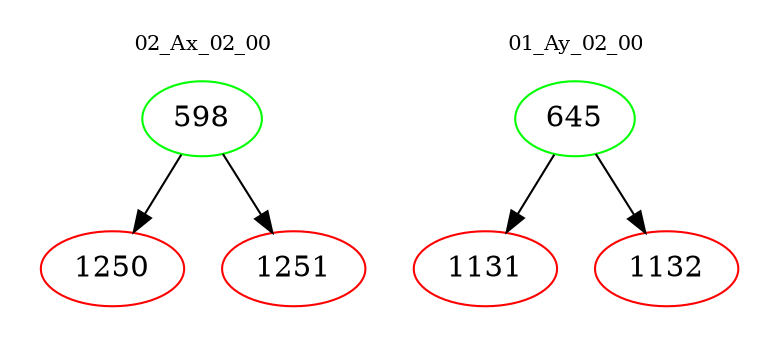 digraph{
subgraph cluster_0 {
color = white
label = "02_Ax_02_00";
fontsize=10;
T0_598 [label="598", color="green"]
T0_598 -> T0_1250 [color="black"]
T0_1250 [label="1250", color="red"]
T0_598 -> T0_1251 [color="black"]
T0_1251 [label="1251", color="red"]
}
subgraph cluster_1 {
color = white
label = "01_Ay_02_00";
fontsize=10;
T1_645 [label="645", color="green"]
T1_645 -> T1_1131 [color="black"]
T1_1131 [label="1131", color="red"]
T1_645 -> T1_1132 [color="black"]
T1_1132 [label="1132", color="red"]
}
}
